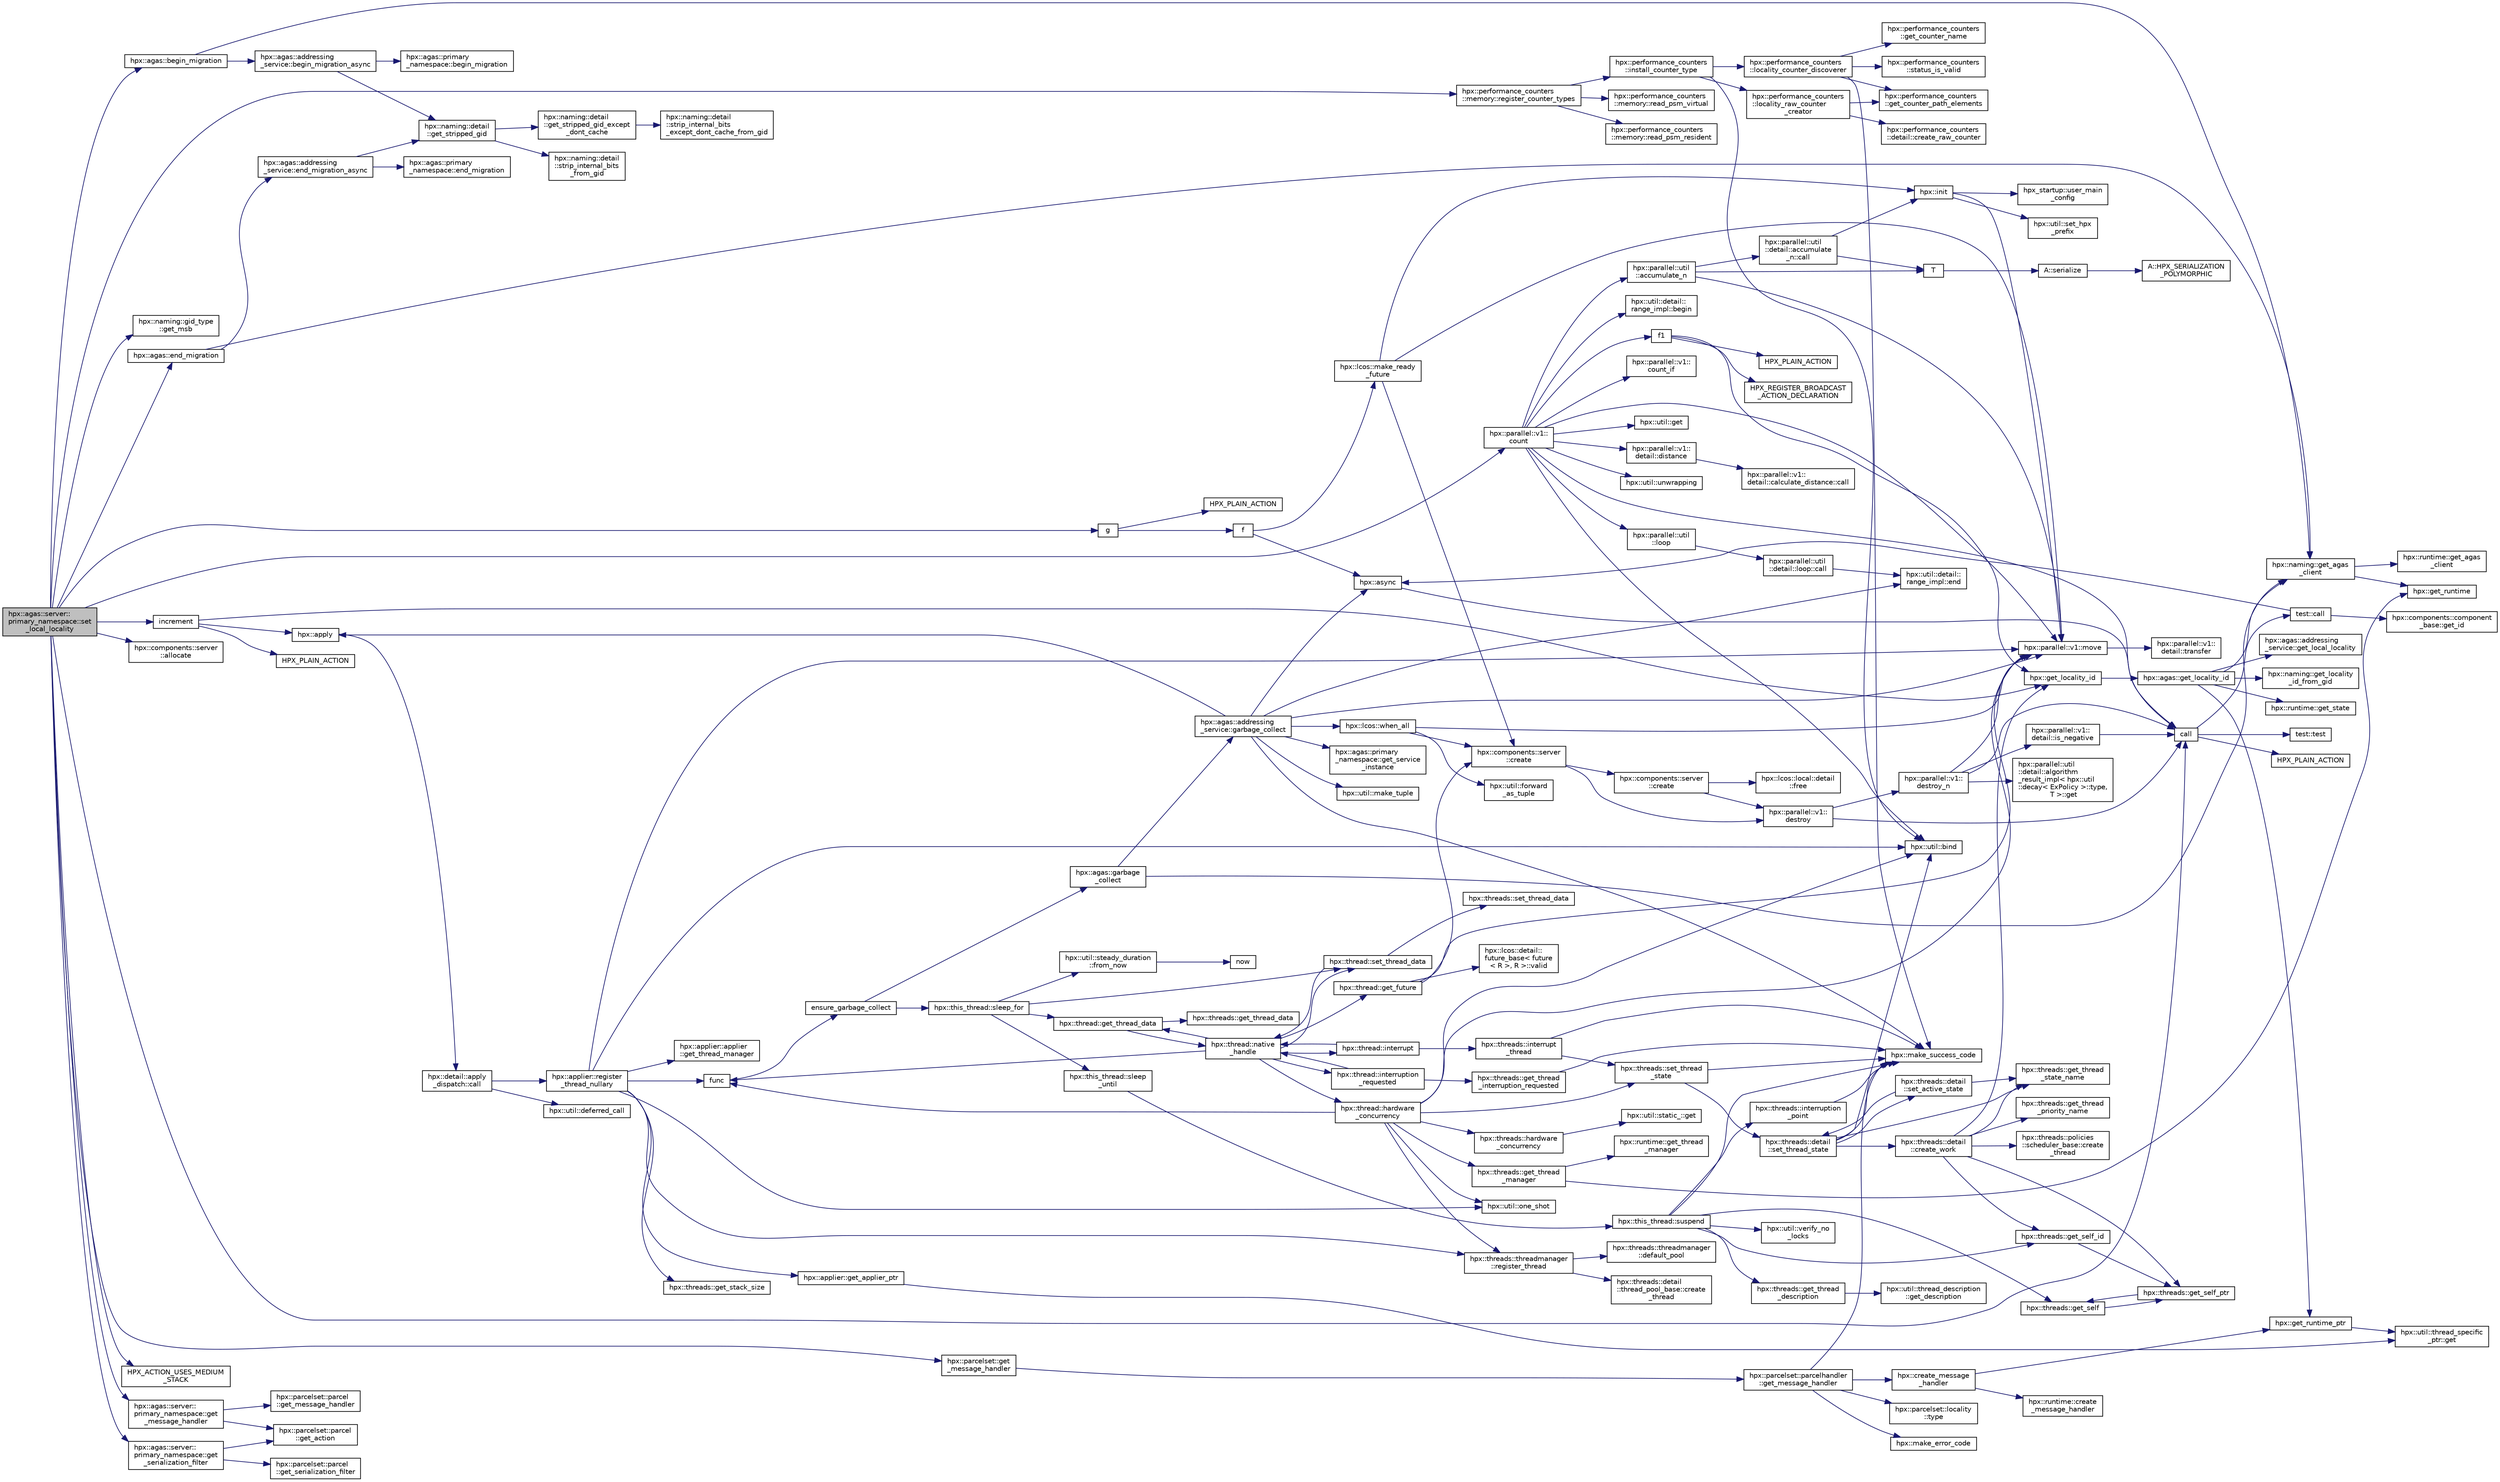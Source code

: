 digraph "hpx::agas::server::primary_namespace::set_local_locality"
{
  edge [fontname="Helvetica",fontsize="10",labelfontname="Helvetica",labelfontsize="10"];
  node [fontname="Helvetica",fontsize="10",shape=record];
  rankdir="LR";
  Node1741 [label="hpx::agas::server::\lprimary_namespace::set\l_local_locality",height=0.2,width=0.4,color="black", fillcolor="grey75", style="filled", fontcolor="black"];
  Node1741 -> Node1742 [color="midnightblue",fontsize="10",style="solid",fontname="Helvetica"];
  Node1742 [label="g",height=0.2,width=0.4,color="black", fillcolor="white", style="filled",URL="$da/d17/cxx11__noexcept_8cpp.html#a96f5ebe659f57f5faa7343c54f8ea39a"];
  Node1742 -> Node1743 [color="midnightblue",fontsize="10",style="solid",fontname="Helvetica"];
  Node1743 [label="f",height=0.2,width=0.4,color="black", fillcolor="white", style="filled",URL="$d4/d13/async__unwrap__1037_8cpp.html#a02a6b0b4f77af9f69a841dc8262b0cd0"];
  Node1743 -> Node1744 [color="midnightblue",fontsize="10",style="solid",fontname="Helvetica"];
  Node1744 [label="hpx::async",height=0.2,width=0.4,color="black", fillcolor="white", style="filled",URL="$d8/d83/namespacehpx.html#acb7d8e37b73b823956ce144f9a57eaa4"];
  Node1744 -> Node1745 [color="midnightblue",fontsize="10",style="solid",fontname="Helvetica"];
  Node1745 [label="call",height=0.2,width=0.4,color="black", fillcolor="white", style="filled",URL="$d2/d67/promise__1620_8cpp.html#a58357f0b82bc761e1d0b9091ed563a70"];
  Node1745 -> Node1746 [color="midnightblue",fontsize="10",style="solid",fontname="Helvetica"];
  Node1746 [label="test::test",height=0.2,width=0.4,color="black", fillcolor="white", style="filled",URL="$d8/d89/structtest.html#ab42d5ece712d716b04cb3f686f297a26"];
  Node1745 -> Node1747 [color="midnightblue",fontsize="10",style="solid",fontname="Helvetica"];
  Node1747 [label="HPX_PLAIN_ACTION",height=0.2,width=0.4,color="black", fillcolor="white", style="filled",URL="$d2/d67/promise__1620_8cpp.html#ab96aab827a4b1fcaf66cfe0ba83fef23"];
  Node1745 -> Node1748 [color="midnightblue",fontsize="10",style="solid",fontname="Helvetica"];
  Node1748 [label="test::call",height=0.2,width=0.4,color="black", fillcolor="white", style="filled",URL="$d8/d89/structtest.html#aeb29e7ed6518b9426ccf1344c52620ae"];
  Node1748 -> Node1744 [color="midnightblue",fontsize="10",style="solid",fontname="Helvetica"];
  Node1748 -> Node1749 [color="midnightblue",fontsize="10",style="solid",fontname="Helvetica"];
  Node1749 [label="hpx::components::component\l_base::get_id",height=0.2,width=0.4,color="black", fillcolor="white", style="filled",URL="$d2/de6/classhpx_1_1components_1_1component__base.html#a4c8fd93514039bdf01c48d66d82b19cd"];
  Node1743 -> Node1750 [color="midnightblue",fontsize="10",style="solid",fontname="Helvetica"];
  Node1750 [label="hpx::lcos::make_ready\l_future",height=0.2,width=0.4,color="black", fillcolor="white", style="filled",URL="$d2/dc9/namespacehpx_1_1lcos.html#a42997564ddfde91d475b8a2cea8f53e4"];
  Node1750 -> Node1751 [color="midnightblue",fontsize="10",style="solid",fontname="Helvetica"];
  Node1751 [label="hpx::init",height=0.2,width=0.4,color="black", fillcolor="white", style="filled",URL="$d8/d83/namespacehpx.html#a3c694ea960b47c56b33351ba16e3d76b",tooltip="Main entry point for launching the HPX runtime system. "];
  Node1751 -> Node1752 [color="midnightblue",fontsize="10",style="solid",fontname="Helvetica"];
  Node1752 [label="hpx::util::set_hpx\l_prefix",height=0.2,width=0.4,color="black", fillcolor="white", style="filled",URL="$df/dad/namespacehpx_1_1util.html#ae40a23c1ba0a48d9304dcf717a95793e"];
  Node1751 -> Node1753 [color="midnightblue",fontsize="10",style="solid",fontname="Helvetica"];
  Node1753 [label="hpx_startup::user_main\l_config",height=0.2,width=0.4,color="black", fillcolor="white", style="filled",URL="$d3/dd2/namespacehpx__startup.html#aaac571d88bd3912a4225a23eb3261637"];
  Node1751 -> Node1754 [color="midnightblue",fontsize="10",style="solid",fontname="Helvetica"];
  Node1754 [label="hpx::parallel::v1::move",height=0.2,width=0.4,color="black", fillcolor="white", style="filled",URL="$db/db9/namespacehpx_1_1parallel_1_1v1.html#aa7c4ede081ce786c9d1eb1adff495cfc"];
  Node1754 -> Node1755 [color="midnightblue",fontsize="10",style="solid",fontname="Helvetica"];
  Node1755 [label="hpx::parallel::v1::\ldetail::transfer",height=0.2,width=0.4,color="black", fillcolor="white", style="filled",URL="$d2/ddd/namespacehpx_1_1parallel_1_1v1_1_1detail.html#ab1b56a05e1885ca7cc7ffa1804dd2f3c"];
  Node1750 -> Node1756 [color="midnightblue",fontsize="10",style="solid",fontname="Helvetica"];
  Node1756 [label="hpx::components::server\l::create",height=0.2,width=0.4,color="black", fillcolor="white", style="filled",URL="$d2/da2/namespacehpx_1_1components_1_1server.html#ac776c89f3d68ceb910e8cee9fa937ab4",tooltip="Create arrays of components using their default constructor. "];
  Node1756 -> Node1757 [color="midnightblue",fontsize="10",style="solid",fontname="Helvetica"];
  Node1757 [label="hpx::components::server\l::create",height=0.2,width=0.4,color="black", fillcolor="white", style="filled",URL="$d2/da2/namespacehpx_1_1components_1_1server.html#a77d26de181c97b444565e230577981bd"];
  Node1757 -> Node1758 [color="midnightblue",fontsize="10",style="solid",fontname="Helvetica"];
  Node1758 [label="hpx::lcos::local::detail\l::free",height=0.2,width=0.4,color="black", fillcolor="white", style="filled",URL="$d4/dcb/namespacehpx_1_1lcos_1_1local_1_1detail.html#a55a940f019734e9bb045dc123cd80e48"];
  Node1757 -> Node1759 [color="midnightblue",fontsize="10",style="solid",fontname="Helvetica"];
  Node1759 [label="hpx::parallel::v1::\ldestroy",height=0.2,width=0.4,color="black", fillcolor="white", style="filled",URL="$db/db9/namespacehpx_1_1parallel_1_1v1.html#acf303558375048e8a7cc9a2c2e09477f"];
  Node1759 -> Node1745 [color="midnightblue",fontsize="10",style="solid",fontname="Helvetica"];
  Node1759 -> Node1760 [color="midnightblue",fontsize="10",style="solid",fontname="Helvetica"];
  Node1760 [label="hpx::parallel::v1::\ldestroy_n",height=0.2,width=0.4,color="black", fillcolor="white", style="filled",URL="$db/db9/namespacehpx_1_1parallel_1_1v1.html#a71d0691132a300690163f5636bcd5bd3"];
  Node1760 -> Node1761 [color="midnightblue",fontsize="10",style="solid",fontname="Helvetica"];
  Node1761 [label="hpx::parallel::v1::\ldetail::is_negative",height=0.2,width=0.4,color="black", fillcolor="white", style="filled",URL="$d2/ddd/namespacehpx_1_1parallel_1_1v1_1_1detail.html#adf2e40fc4b20ad0fd442ee3118a4d527"];
  Node1761 -> Node1745 [color="midnightblue",fontsize="10",style="solid",fontname="Helvetica"];
  Node1760 -> Node1762 [color="midnightblue",fontsize="10",style="solid",fontname="Helvetica"];
  Node1762 [label="hpx::parallel::util\l::detail::algorithm\l_result_impl\< hpx::util\l::decay\< ExPolicy \>::type,\l T \>::get",height=0.2,width=0.4,color="black", fillcolor="white", style="filled",URL="$d2/d42/structhpx_1_1parallel_1_1util_1_1detail_1_1algorithm__result__impl.html#ab5b051e8ec74eff5e0e62fd63f5d377e"];
  Node1760 -> Node1754 [color="midnightblue",fontsize="10",style="solid",fontname="Helvetica"];
  Node1760 -> Node1745 [color="midnightblue",fontsize="10",style="solid",fontname="Helvetica"];
  Node1756 -> Node1759 [color="midnightblue",fontsize="10",style="solid",fontname="Helvetica"];
  Node1750 -> Node1754 [color="midnightblue",fontsize="10",style="solid",fontname="Helvetica"];
  Node1742 -> Node1763 [color="midnightblue",fontsize="10",style="solid",fontname="Helvetica"];
  Node1763 [label="HPX_PLAIN_ACTION",height=0.2,width=0.4,color="black", fillcolor="white", style="filled",URL="$d4/d13/async__unwrap__1037_8cpp.html#ab5991a65409f0229f564e4935bd7b979"];
  Node1741 -> Node1764 [color="midnightblue",fontsize="10",style="solid",fontname="Helvetica"];
  Node1764 [label="hpx::naming::gid_type\l::get_msb",height=0.2,width=0.4,color="black", fillcolor="white", style="filled",URL="$d3/d67/structhpx_1_1naming_1_1gid__type.html#a31d0fb49a563fb184fecaabdced4dcd9"];
  Node1741 -> Node1765 [color="midnightblue",fontsize="10",style="solid",fontname="Helvetica"];
  Node1765 [label="hpx::performance_counters\l::memory::register_counter_types",height=0.2,width=0.4,color="black", fillcolor="white", style="filled",URL="$de/de0/namespacehpx_1_1performance__counters_1_1memory.html#a2ee7df46c637ba3a9aafe7bf3540b839"];
  Node1765 -> Node1766 [color="midnightblue",fontsize="10",style="solid",fontname="Helvetica"];
  Node1766 [label="hpx::performance_counters\l::install_counter_type",height=0.2,width=0.4,color="black", fillcolor="white", style="filled",URL="$d0/d36/namespacehpx_1_1performance__counters.html#a4145b8ec6c6b285ea708fd1ac981431f",tooltip="Install a new generic performance counter type in a way, which will uninstall it automatically during..."];
  Node1766 -> Node1767 [color="midnightblue",fontsize="10",style="solid",fontname="Helvetica"];
  Node1767 [label="hpx::util::bind",height=0.2,width=0.4,color="black", fillcolor="white", style="filled",URL="$df/dad/namespacehpx_1_1util.html#ad844caedf82a0173d6909d910c3e48c6"];
  Node1766 -> Node1768 [color="midnightblue",fontsize="10",style="solid",fontname="Helvetica"];
  Node1768 [label="hpx::performance_counters\l::locality_raw_counter\l_creator",height=0.2,width=0.4,color="black", fillcolor="white", style="filled",URL="$d0/d36/namespacehpx_1_1performance__counters.html#ae4c341430bcefef5080eb7b92b489700"];
  Node1768 -> Node1769 [color="midnightblue",fontsize="10",style="solid",fontname="Helvetica"];
  Node1769 [label="hpx::performance_counters\l::get_counter_path_elements",height=0.2,width=0.4,color="black", fillcolor="white", style="filled",URL="$d0/d36/namespacehpx_1_1performance__counters.html#a20efd215ad44c2a1d6bf36731b07094c",tooltip="Fill the given counter_path_elements instance from the given full name of a counter. "];
  Node1768 -> Node1770 [color="midnightblue",fontsize="10",style="solid",fontname="Helvetica"];
  Node1770 [label="hpx::performance_counters\l::detail::create_raw_counter",height=0.2,width=0.4,color="black", fillcolor="white", style="filled",URL="$d0/df8/namespacehpx_1_1performance__counters_1_1detail.html#a5e451affac03963e4ae0cb8eddb34fbd"];
  Node1766 -> Node1771 [color="midnightblue",fontsize="10",style="solid",fontname="Helvetica"];
  Node1771 [label="hpx::performance_counters\l::locality_counter_discoverer",height=0.2,width=0.4,color="black", fillcolor="white", style="filled",URL="$d0/d36/namespacehpx_1_1performance__counters.html#a1dde75a358cb6a734c22cd84eb1401ba"];
  Node1771 -> Node1769 [color="midnightblue",fontsize="10",style="solid",fontname="Helvetica"];
  Node1771 -> Node1772 [color="midnightblue",fontsize="10",style="solid",fontname="Helvetica"];
  Node1772 [label="hpx::performance_counters\l::status_is_valid",height=0.2,width=0.4,color="black", fillcolor="white", style="filled",URL="$d0/d36/namespacehpx_1_1performance__counters.html#a02f879175b5bb99013a8c79f66e57213"];
  Node1771 -> Node1773 [color="midnightblue",fontsize="10",style="solid",fontname="Helvetica"];
  Node1773 [label="hpx::performance_counters\l::get_counter_name",height=0.2,width=0.4,color="black", fillcolor="white", style="filled",URL="$d0/d36/namespacehpx_1_1performance__counters.html#af277aab5e2e75f4d32dedcb1f4cdf21d",tooltip="Create a full name of a counter from the contents of the given counter_path_elements instance..."];
  Node1771 -> Node1774 [color="midnightblue",fontsize="10",style="solid",fontname="Helvetica"];
  Node1774 [label="hpx::make_success_code",height=0.2,width=0.4,color="black", fillcolor="white", style="filled",URL="$d8/d83/namespacehpx.html#a0e8512a8f49e2a6c8185061181419d8f",tooltip="Returns error_code(hpx::success, \"success\", mode). "];
  Node1765 -> Node1775 [color="midnightblue",fontsize="10",style="solid",fontname="Helvetica"];
  Node1775 [label="hpx::performance_counters\l::memory::read_psm_virtual",height=0.2,width=0.4,color="black", fillcolor="white", style="filled",URL="$de/de0/namespacehpx_1_1performance__counters_1_1memory.html#a4bd683e071e752cbc3dd0037e31d8a90"];
  Node1765 -> Node1776 [color="midnightblue",fontsize="10",style="solid",fontname="Helvetica"];
  Node1776 [label="hpx::performance_counters\l::memory::read_psm_resident",height=0.2,width=0.4,color="black", fillcolor="white", style="filled",URL="$de/de0/namespacehpx_1_1performance__counters_1_1memory.html#ab9e9b4909e64898c4492aedde1a5aeb7"];
  Node1741 -> Node1777 [color="midnightblue",fontsize="10",style="solid",fontname="Helvetica"];
  Node1777 [label="hpx::agas::begin_migration",height=0.2,width=0.4,color="black", fillcolor="white", style="filled",URL="$dc/d54/namespacehpx_1_1agas.html#af0e78927700b8906d8fd51a7efc426e4"];
  Node1777 -> Node1778 [color="midnightblue",fontsize="10",style="solid",fontname="Helvetica"];
  Node1778 [label="hpx::naming::get_agas\l_client",height=0.2,width=0.4,color="black", fillcolor="white", style="filled",URL="$d4/dc9/namespacehpx_1_1naming.html#a0408fffd5d34b620712a801b0ae3b032"];
  Node1778 -> Node1779 [color="midnightblue",fontsize="10",style="solid",fontname="Helvetica"];
  Node1779 [label="hpx::get_runtime",height=0.2,width=0.4,color="black", fillcolor="white", style="filled",URL="$d8/d83/namespacehpx.html#aef902cc6c7dd3b9fbadf34d1e850a070"];
  Node1778 -> Node1780 [color="midnightblue",fontsize="10",style="solid",fontname="Helvetica"];
  Node1780 [label="hpx::runtime::get_agas\l_client",height=0.2,width=0.4,color="black", fillcolor="white", style="filled",URL="$d0/d7b/classhpx_1_1runtime.html#aeb5dddd30d6b9861669af8ad44d1a96a"];
  Node1777 -> Node1781 [color="midnightblue",fontsize="10",style="solid",fontname="Helvetica"];
  Node1781 [label="hpx::agas::addressing\l_service::begin_migration_async",height=0.2,width=0.4,color="black", fillcolor="white", style="filled",URL="$db/d58/structhpx_1_1agas_1_1addressing__service.html#aa886d8a2cec16ba48cf61f6ea1f5cacd"];
  Node1781 -> Node1782 [color="midnightblue",fontsize="10",style="solid",fontname="Helvetica"];
  Node1782 [label="hpx::naming::detail\l::get_stripped_gid",height=0.2,width=0.4,color="black", fillcolor="white", style="filled",URL="$d5/d18/namespacehpx_1_1naming_1_1detail.html#ad3a849cb7ebd5dccf9aefadccc21dd89"];
  Node1782 -> Node1783 [color="midnightblue",fontsize="10",style="solid",fontname="Helvetica"];
  Node1783 [label="hpx::naming::detail\l::strip_internal_bits\l_from_gid",height=0.2,width=0.4,color="black", fillcolor="white", style="filled",URL="$d5/d18/namespacehpx_1_1naming_1_1detail.html#a95cca4d4bc82a9da3e804b225b03dfaf"];
  Node1782 -> Node1784 [color="midnightblue",fontsize="10",style="solid",fontname="Helvetica"];
  Node1784 [label="hpx::naming::detail\l::get_stripped_gid_except\l_dont_cache",height=0.2,width=0.4,color="black", fillcolor="white", style="filled",URL="$d5/d18/namespacehpx_1_1naming_1_1detail.html#a1ab848588112d0f7fac377a15692c9cc"];
  Node1784 -> Node1785 [color="midnightblue",fontsize="10",style="solid",fontname="Helvetica"];
  Node1785 [label="hpx::naming::detail\l::strip_internal_bits\l_except_dont_cache_from_gid",height=0.2,width=0.4,color="black", fillcolor="white", style="filled",URL="$d5/d18/namespacehpx_1_1naming_1_1detail.html#aabeb51a92376c6bfb9cf31bf9ff0c4cc"];
  Node1781 -> Node1786 [color="midnightblue",fontsize="10",style="solid",fontname="Helvetica"];
  Node1786 [label="hpx::agas::primary\l_namespace::begin_migration",height=0.2,width=0.4,color="black", fillcolor="white", style="filled",URL="$d1/d43/structhpx_1_1agas_1_1primary__namespace.html#af31b3790320a52cadfd0554d17dd9805"];
  Node1741 -> Node1787 [color="midnightblue",fontsize="10",style="solid",fontname="Helvetica"];
  Node1787 [label="hpx::agas::end_migration",height=0.2,width=0.4,color="black", fillcolor="white", style="filled",URL="$dc/d54/namespacehpx_1_1agas.html#a4be165f170754eccc78da06c5e048ace"];
  Node1787 -> Node1778 [color="midnightblue",fontsize="10",style="solid",fontname="Helvetica"];
  Node1787 -> Node1788 [color="midnightblue",fontsize="10",style="solid",fontname="Helvetica"];
  Node1788 [label="hpx::agas::addressing\l_service::end_migration_async",height=0.2,width=0.4,color="black", fillcolor="white", style="filled",URL="$db/d58/structhpx_1_1agas_1_1addressing__service.html#a0a1cf4ede52bbdd93126332d0fb09901"];
  Node1788 -> Node1782 [color="midnightblue",fontsize="10",style="solid",fontname="Helvetica"];
  Node1788 -> Node1789 [color="midnightblue",fontsize="10",style="solid",fontname="Helvetica"];
  Node1789 [label="hpx::agas::primary\l_namespace::end_migration",height=0.2,width=0.4,color="black", fillcolor="white", style="filled",URL="$d1/d43/structhpx_1_1agas_1_1primary__namespace.html#a0e1015f980129de92413b470db446f9b"];
  Node1741 -> Node1790 [color="midnightblue",fontsize="10",style="solid",fontname="Helvetica"];
  Node1790 [label="hpx::parallel::v1::\lcount",height=0.2,width=0.4,color="black", fillcolor="white", style="filled",URL="$db/db9/namespacehpx_1_1parallel_1_1v1.html#a19d058114a2bd44801aab4176b188e23"];
  Node1790 -> Node1791 [color="midnightblue",fontsize="10",style="solid",fontname="Helvetica"];
  Node1791 [label="hpx::parallel::v1::\lcount_if",height=0.2,width=0.4,color="black", fillcolor="white", style="filled",URL="$db/db9/namespacehpx_1_1parallel_1_1v1.html#ad836ff017ec208c2d6388a9b47b05ce0"];
  Node1790 -> Node1792 [color="midnightblue",fontsize="10",style="solid",fontname="Helvetica"];
  Node1792 [label="f1",height=0.2,width=0.4,color="black", fillcolor="white", style="filled",URL="$d8/d8b/broadcast_8cpp.html#a1751fbd41f2529b84514a9dbd767959a"];
  Node1792 -> Node1793 [color="midnightblue",fontsize="10",style="solid",fontname="Helvetica"];
  Node1793 [label="hpx::get_locality_id",height=0.2,width=0.4,color="black", fillcolor="white", style="filled",URL="$d8/d83/namespacehpx.html#a158d7c54a657bb364c1704033010697b",tooltip="Return the number of the locality this function is being called from. "];
  Node1793 -> Node1794 [color="midnightblue",fontsize="10",style="solid",fontname="Helvetica"];
  Node1794 [label="hpx::agas::get_locality_id",height=0.2,width=0.4,color="black", fillcolor="white", style="filled",URL="$dc/d54/namespacehpx_1_1agas.html#a491cc2ddecdf0f1a9129900caa6a4d3e"];
  Node1794 -> Node1795 [color="midnightblue",fontsize="10",style="solid",fontname="Helvetica"];
  Node1795 [label="hpx::get_runtime_ptr",height=0.2,width=0.4,color="black", fillcolor="white", style="filled",URL="$d8/d83/namespacehpx.html#af29daf2bb3e01b4d6495a1742b6cce64"];
  Node1795 -> Node1796 [color="midnightblue",fontsize="10",style="solid",fontname="Helvetica"];
  Node1796 [label="hpx::util::thread_specific\l_ptr::get",height=0.2,width=0.4,color="black", fillcolor="white", style="filled",URL="$d4/d4c/structhpx_1_1util_1_1thread__specific__ptr.html#a3b27d8520710478aa41d1f74206bdba9"];
  Node1794 -> Node1797 [color="midnightblue",fontsize="10",style="solid",fontname="Helvetica"];
  Node1797 [label="hpx::runtime::get_state",height=0.2,width=0.4,color="black", fillcolor="white", style="filled",URL="$d0/d7b/classhpx_1_1runtime.html#ab405f80e060dac95d624520f38b0524c"];
  Node1794 -> Node1778 [color="midnightblue",fontsize="10",style="solid",fontname="Helvetica"];
  Node1794 -> Node1798 [color="midnightblue",fontsize="10",style="solid",fontname="Helvetica"];
  Node1798 [label="hpx::agas::addressing\l_service::get_local_locality",height=0.2,width=0.4,color="black", fillcolor="white", style="filled",URL="$db/d58/structhpx_1_1agas_1_1addressing__service.html#ab52c19a37c2a7a006c6c15f90ad0539c"];
  Node1794 -> Node1799 [color="midnightblue",fontsize="10",style="solid",fontname="Helvetica"];
  Node1799 [label="hpx::naming::get_locality\l_id_from_gid",height=0.2,width=0.4,color="black", fillcolor="white", style="filled",URL="$d4/dc9/namespacehpx_1_1naming.html#a7fd43037784560bd04fda9b49e33529f"];
  Node1792 -> Node1800 [color="midnightblue",fontsize="10",style="solid",fontname="Helvetica"];
  Node1800 [label="HPX_PLAIN_ACTION",height=0.2,width=0.4,color="black", fillcolor="white", style="filled",URL="$d8/d8b/broadcast_8cpp.html#a19685a0394ce6a99351f7a679f6eeefc"];
  Node1792 -> Node1801 [color="midnightblue",fontsize="10",style="solid",fontname="Helvetica"];
  Node1801 [label="HPX_REGISTER_BROADCAST\l_ACTION_DECLARATION",height=0.2,width=0.4,color="black", fillcolor="white", style="filled",URL="$d7/d38/addressing__service_8cpp.html#a573d764d9cb34eec46a4bdffcf07875f"];
  Node1790 -> Node1802 [color="midnightblue",fontsize="10",style="solid",fontname="Helvetica"];
  Node1802 [label="hpx::parallel::util\l::loop",height=0.2,width=0.4,color="black", fillcolor="white", style="filled",URL="$df/dc6/namespacehpx_1_1parallel_1_1util.html#a3f434e00f42929aac85debb8c5782213"];
  Node1802 -> Node1803 [color="midnightblue",fontsize="10",style="solid",fontname="Helvetica"];
  Node1803 [label="hpx::parallel::util\l::detail::loop::call",height=0.2,width=0.4,color="black", fillcolor="white", style="filled",URL="$da/d06/structhpx_1_1parallel_1_1util_1_1detail_1_1loop.html#a5c5e8dbda782f09cdb7bc2509e3bf09e"];
  Node1803 -> Node1804 [color="midnightblue",fontsize="10",style="solid",fontname="Helvetica"];
  Node1804 [label="hpx::util::detail::\lrange_impl::end",height=0.2,width=0.4,color="black", fillcolor="white", style="filled",URL="$d4/d4a/namespacehpx_1_1util_1_1detail_1_1range__impl.html#afb2ea48b0902f52ee4d8b764807b4316"];
  Node1790 -> Node1767 [color="midnightblue",fontsize="10",style="solid",fontname="Helvetica"];
  Node1790 -> Node1754 [color="midnightblue",fontsize="10",style="solid",fontname="Helvetica"];
  Node1790 -> Node1805 [color="midnightblue",fontsize="10",style="solid",fontname="Helvetica"];
  Node1805 [label="hpx::util::get",height=0.2,width=0.4,color="black", fillcolor="white", style="filled",URL="$df/dad/namespacehpx_1_1util.html#a5cbd3c41f03f4d4acaedaa4777e3cc02"];
  Node1790 -> Node1745 [color="midnightblue",fontsize="10",style="solid",fontname="Helvetica"];
  Node1790 -> Node1806 [color="midnightblue",fontsize="10",style="solid",fontname="Helvetica"];
  Node1806 [label="hpx::parallel::v1::\ldetail::distance",height=0.2,width=0.4,color="black", fillcolor="white", style="filled",URL="$d2/ddd/namespacehpx_1_1parallel_1_1v1_1_1detail.html#a6bea3c6a5f470cad11f27ee6bab4a33f"];
  Node1806 -> Node1807 [color="midnightblue",fontsize="10",style="solid",fontname="Helvetica"];
  Node1807 [label="hpx::parallel::v1::\ldetail::calculate_distance::call",height=0.2,width=0.4,color="black", fillcolor="white", style="filled",URL="$db/dfa/structhpx_1_1parallel_1_1v1_1_1detail_1_1calculate__distance.html#a950a6627830a7d019ac0e734b0a447bf"];
  Node1790 -> Node1808 [color="midnightblue",fontsize="10",style="solid",fontname="Helvetica"];
  Node1808 [label="hpx::util::unwrapping",height=0.2,width=0.4,color="black", fillcolor="white", style="filled",URL="$df/dad/namespacehpx_1_1util.html#a7529d9ac687684c33403cdd1f9cef8e4"];
  Node1790 -> Node1809 [color="midnightblue",fontsize="10",style="solid",fontname="Helvetica"];
  Node1809 [label="hpx::parallel::util\l::accumulate_n",height=0.2,width=0.4,color="black", fillcolor="white", style="filled",URL="$df/dc6/namespacehpx_1_1parallel_1_1util.html#af19f9a2722f97c2247ea5d0dbb5e2d25"];
  Node1809 -> Node1810 [color="midnightblue",fontsize="10",style="solid",fontname="Helvetica"];
  Node1810 [label="hpx::parallel::util\l::detail::accumulate\l_n::call",height=0.2,width=0.4,color="black", fillcolor="white", style="filled",URL="$d8/d3b/structhpx_1_1parallel_1_1util_1_1detail_1_1accumulate__n.html#a765aceb8ab313fc92f7c4aaf70ccca8f"];
  Node1810 -> Node1751 [color="midnightblue",fontsize="10",style="solid",fontname="Helvetica"];
  Node1810 -> Node1811 [color="midnightblue",fontsize="10",style="solid",fontname="Helvetica"];
  Node1811 [label="T",height=0.2,width=0.4,color="black", fillcolor="white", style="filled",URL="$db/d33/polymorphic__semiintrusive__template_8cpp.html#ad187658f9cb91c1312b39ae7e896f1ea"];
  Node1811 -> Node1812 [color="midnightblue",fontsize="10",style="solid",fontname="Helvetica"];
  Node1812 [label="A::serialize",height=0.2,width=0.4,color="black", fillcolor="white", style="filled",URL="$d7/da0/struct_a.html#a5f5c287cf471e274ed9dda0da1592212"];
  Node1812 -> Node1813 [color="midnightblue",fontsize="10",style="solid",fontname="Helvetica"];
  Node1813 [label="A::HPX_SERIALIZATION\l_POLYMORPHIC",height=0.2,width=0.4,color="black", fillcolor="white", style="filled",URL="$d7/da0/struct_a.html#ada978cc156cebbafddb1f3aa4c01918c"];
  Node1809 -> Node1754 [color="midnightblue",fontsize="10",style="solid",fontname="Helvetica"];
  Node1809 -> Node1811 [color="midnightblue",fontsize="10",style="solid",fontname="Helvetica"];
  Node1790 -> Node1814 [color="midnightblue",fontsize="10",style="solid",fontname="Helvetica"];
  Node1814 [label="hpx::util::detail::\lrange_impl::begin",height=0.2,width=0.4,color="black", fillcolor="white", style="filled",URL="$d4/d4a/namespacehpx_1_1util_1_1detail_1_1range__impl.html#a31e165df2b865cdd961f35ce938db41a"];
  Node1741 -> Node1815 [color="midnightblue",fontsize="10",style="solid",fontname="Helvetica"];
  Node1815 [label="hpx::components::server\l::allocate",height=0.2,width=0.4,color="black", fillcolor="white", style="filled",URL="$d2/da2/namespacehpx_1_1components_1_1server.html#a72550563111557cf47157de9d4bb3084"];
  Node1741 -> Node1816 [color="midnightblue",fontsize="10",style="solid",fontname="Helvetica"];
  Node1816 [label="increment",height=0.2,width=0.4,color="black", fillcolor="white", style="filled",URL="$d5/dd3/apply__colocated_8cpp.html#a0587c889321a8e9c6f8b53102c281391"];
  Node1816 -> Node1793 [color="midnightblue",fontsize="10",style="solid",fontname="Helvetica"];
  Node1816 -> Node1817 [color="midnightblue",fontsize="10",style="solid",fontname="Helvetica"];
  Node1817 [label="hpx::apply",height=0.2,width=0.4,color="black", fillcolor="white", style="filled",URL="$d8/d83/namespacehpx.html#aa87762f0db0731d385f3fdfdb25d59fc"];
  Node1817 -> Node1818 [color="midnightblue",fontsize="10",style="solid",fontname="Helvetica"];
  Node1818 [label="hpx::detail::apply\l_dispatch::call",height=0.2,width=0.4,color="black", fillcolor="white", style="filled",URL="$db/de8/structhpx_1_1detail_1_1apply__dispatch.html#a0755fab16d281e74bcff0f8045be9459"];
  Node1818 -> Node1819 [color="midnightblue",fontsize="10",style="solid",fontname="Helvetica"];
  Node1819 [label="hpx::applier::register\l_thread_nullary",height=0.2,width=0.4,color="black", fillcolor="white", style="filled",URL="$d8/dcb/namespacehpx_1_1applier.html#a401cd1145927e58d74d1eb52aaccd936"];
  Node1819 -> Node1820 [color="midnightblue",fontsize="10",style="solid",fontname="Helvetica"];
  Node1820 [label="hpx::applier::get_applier_ptr",height=0.2,width=0.4,color="black", fillcolor="white", style="filled",URL="$d8/dcb/namespacehpx_1_1applier.html#a617483cf2b77ad3a0aa428ade7b35299"];
  Node1820 -> Node1796 [color="midnightblue",fontsize="10",style="solid",fontname="Helvetica"];
  Node1819 -> Node1821 [color="midnightblue",fontsize="10",style="solid",fontname="Helvetica"];
  Node1821 [label="func",height=0.2,width=0.4,color="black", fillcolor="white", style="filled",URL="$d8/dfd/id__type__ref__counting__1032_8cpp.html#ab811b86ea5107ffb3351fcaa29d2c652"];
  Node1821 -> Node1822 [color="midnightblue",fontsize="10",style="solid",fontname="Helvetica"];
  Node1822 [label="ensure_garbage_collect",height=0.2,width=0.4,color="black", fillcolor="white", style="filled",URL="$d8/dfd/id__type__ref__counting__1032_8cpp.html#a5264b94bf7c262ac0e521fb290d476d5"];
  Node1822 -> Node1823 [color="midnightblue",fontsize="10",style="solid",fontname="Helvetica"];
  Node1823 [label="hpx::this_thread::sleep_for",height=0.2,width=0.4,color="black", fillcolor="white", style="filled",URL="$d9/d52/namespacehpx_1_1this__thread.html#afc042a5a5fa52eef2d1d177a343435cf"];
  Node1823 -> Node1824 [color="midnightblue",fontsize="10",style="solid",fontname="Helvetica"];
  Node1824 [label="hpx::this_thread::sleep\l_until",height=0.2,width=0.4,color="black", fillcolor="white", style="filled",URL="$d9/d52/namespacehpx_1_1this__thread.html#ae12a853980115b23ff0ab8ca06622658"];
  Node1824 -> Node1825 [color="midnightblue",fontsize="10",style="solid",fontname="Helvetica"];
  Node1825 [label="hpx::this_thread::suspend",height=0.2,width=0.4,color="black", fillcolor="white", style="filled",URL="$d9/d52/namespacehpx_1_1this__thread.html#aca220026fb3014c0881d129fe31c0073"];
  Node1825 -> Node1826 [color="midnightblue",fontsize="10",style="solid",fontname="Helvetica"];
  Node1826 [label="hpx::threads::get_self",height=0.2,width=0.4,color="black", fillcolor="white", style="filled",URL="$d7/d28/namespacehpx_1_1threads.html#a07daf4d6d29233f20d66d41ab7b5b8e8"];
  Node1826 -> Node1827 [color="midnightblue",fontsize="10",style="solid",fontname="Helvetica"];
  Node1827 [label="hpx::threads::get_self_ptr",height=0.2,width=0.4,color="black", fillcolor="white", style="filled",URL="$d7/d28/namespacehpx_1_1threads.html#a22877ae347ad884cde3a51397dad6c53"];
  Node1827 -> Node1826 [color="midnightblue",fontsize="10",style="solid",fontname="Helvetica"];
  Node1825 -> Node1828 [color="midnightblue",fontsize="10",style="solid",fontname="Helvetica"];
  Node1828 [label="hpx::threads::get_self_id",height=0.2,width=0.4,color="black", fillcolor="white", style="filled",URL="$d7/d28/namespacehpx_1_1threads.html#afafe0f900b9fac3d4ed3c747625c1cfe"];
  Node1828 -> Node1827 [color="midnightblue",fontsize="10",style="solid",fontname="Helvetica"];
  Node1825 -> Node1829 [color="midnightblue",fontsize="10",style="solid",fontname="Helvetica"];
  Node1829 [label="hpx::threads::interruption\l_point",height=0.2,width=0.4,color="black", fillcolor="white", style="filled",URL="$d7/d28/namespacehpx_1_1threads.html#ada6ec56a12b050707311d8c628089059"];
  Node1829 -> Node1774 [color="midnightblue",fontsize="10",style="solid",fontname="Helvetica"];
  Node1825 -> Node1830 [color="midnightblue",fontsize="10",style="solid",fontname="Helvetica"];
  Node1830 [label="hpx::util::verify_no\l_locks",height=0.2,width=0.4,color="black", fillcolor="white", style="filled",URL="$df/dad/namespacehpx_1_1util.html#ae0e1837ee6f09b79b26c2e788d2e9fc9"];
  Node1825 -> Node1831 [color="midnightblue",fontsize="10",style="solid",fontname="Helvetica"];
  Node1831 [label="hpx::threads::get_thread\l_description",height=0.2,width=0.4,color="black", fillcolor="white", style="filled",URL="$d7/d28/namespacehpx_1_1threads.html#a42fc18a7a680f4e8bc633a4b4c956701"];
  Node1831 -> Node1832 [color="midnightblue",fontsize="10",style="solid",fontname="Helvetica"];
  Node1832 [label="hpx::util::thread_description\l::get_description",height=0.2,width=0.4,color="black", fillcolor="white", style="filled",URL="$df/d9e/structhpx_1_1util_1_1thread__description.html#a8c834e14eca6eb228188022577f9f952"];
  Node1825 -> Node1774 [color="midnightblue",fontsize="10",style="solid",fontname="Helvetica"];
  Node1823 -> Node1833 [color="midnightblue",fontsize="10",style="solid",fontname="Helvetica"];
  Node1833 [label="hpx::util::steady_duration\l::from_now",height=0.2,width=0.4,color="black", fillcolor="white", style="filled",URL="$d9/d4f/classhpx_1_1util_1_1steady__duration.html#a0132206d767cd0f7395507b40111a153"];
  Node1833 -> Node1834 [color="midnightblue",fontsize="10",style="solid",fontname="Helvetica"];
  Node1834 [label="now",height=0.2,width=0.4,color="black", fillcolor="white", style="filled",URL="$de/db3/1d__stencil__1__omp_8cpp.html#a89e9667753dccfac455bd37a7a3a7b16"];
  Node1823 -> Node1835 [color="midnightblue",fontsize="10",style="solid",fontname="Helvetica"];
  Node1835 [label="hpx::thread::get_thread_data",height=0.2,width=0.4,color="black", fillcolor="white", style="filled",URL="$de/d9b/classhpx_1_1thread.html#a4535ef82cec3b953d2c941d20e3e3904"];
  Node1835 -> Node1836 [color="midnightblue",fontsize="10",style="solid",fontname="Helvetica"];
  Node1836 [label="hpx::threads::get_thread_data",height=0.2,width=0.4,color="black", fillcolor="white", style="filled",URL="$d7/d28/namespacehpx_1_1threads.html#a8737931ff6303807225f735b2b384ae4"];
  Node1835 -> Node1837 [color="midnightblue",fontsize="10",style="solid",fontname="Helvetica"];
  Node1837 [label="hpx::thread::native\l_handle",height=0.2,width=0.4,color="black", fillcolor="white", style="filled",URL="$de/d9b/classhpx_1_1thread.html#acf48190d264ab64c1c4ec99d0b421b5a"];
  Node1837 -> Node1838 [color="midnightblue",fontsize="10",style="solid",fontname="Helvetica"];
  Node1838 [label="hpx::thread::hardware\l_concurrency",height=0.2,width=0.4,color="black", fillcolor="white", style="filled",URL="$de/d9b/classhpx_1_1thread.html#a8e4fff210e02485ba493bc3a2a956c03"];
  Node1838 -> Node1839 [color="midnightblue",fontsize="10",style="solid",fontname="Helvetica"];
  Node1839 [label="hpx::threads::hardware\l_concurrency",height=0.2,width=0.4,color="black", fillcolor="white", style="filled",URL="$d7/d28/namespacehpx_1_1threads.html#aa8752a235478d2ad7b5ac467b63ab527"];
  Node1839 -> Node1840 [color="midnightblue",fontsize="10",style="solid",fontname="Helvetica"];
  Node1840 [label="hpx::util::static_::get",height=0.2,width=0.4,color="black", fillcolor="white", style="filled",URL="$d3/dbb/structhpx_1_1util_1_1static__.html#a2967c633948a3bf17a3b5405ef5a8318"];
  Node1838 -> Node1821 [color="midnightblue",fontsize="10",style="solid",fontname="Helvetica"];
  Node1838 -> Node1767 [color="midnightblue",fontsize="10",style="solid",fontname="Helvetica"];
  Node1838 -> Node1841 [color="midnightblue",fontsize="10",style="solid",fontname="Helvetica"];
  Node1841 [label="hpx::util::one_shot",height=0.2,width=0.4,color="black", fillcolor="white", style="filled",URL="$df/dad/namespacehpx_1_1util.html#a273e61be42a72415291e0ec0a4f28c7a"];
  Node1838 -> Node1754 [color="midnightblue",fontsize="10",style="solid",fontname="Helvetica"];
  Node1838 -> Node1842 [color="midnightblue",fontsize="10",style="solid",fontname="Helvetica"];
  Node1842 [label="hpx::threads::get_thread\l_manager",height=0.2,width=0.4,color="black", fillcolor="white", style="filled",URL="$d7/d28/namespacehpx_1_1threads.html#a076973c3a53beadde7d967e22c4f6cce"];
  Node1842 -> Node1779 [color="midnightblue",fontsize="10",style="solid",fontname="Helvetica"];
  Node1842 -> Node1843 [color="midnightblue",fontsize="10",style="solid",fontname="Helvetica"];
  Node1843 [label="hpx::runtime::get_thread\l_manager",height=0.2,width=0.4,color="black", fillcolor="white", style="filled",URL="$d0/d7b/classhpx_1_1runtime.html#a865b12d57fcd44a8d3dda3e35414f563"];
  Node1838 -> Node1844 [color="midnightblue",fontsize="10",style="solid",fontname="Helvetica"];
  Node1844 [label="hpx::threads::threadmanager\l::register_thread",height=0.2,width=0.4,color="black", fillcolor="white", style="filled",URL="$d5/daa/classhpx_1_1threads_1_1threadmanager.html#a7f79c7578e08a60ca45eb276ce8133d8"];
  Node1844 -> Node1845 [color="midnightblue",fontsize="10",style="solid",fontname="Helvetica"];
  Node1845 [label="hpx::threads::threadmanager\l::default_pool",height=0.2,width=0.4,color="black", fillcolor="white", style="filled",URL="$d5/daa/classhpx_1_1threads_1_1threadmanager.html#a851f067d03b5dd1c5e6a9a6a841e05df"];
  Node1844 -> Node1846 [color="midnightblue",fontsize="10",style="solid",fontname="Helvetica"];
  Node1846 [label="hpx::threads::detail\l::thread_pool_base::create\l_thread",height=0.2,width=0.4,color="black", fillcolor="white", style="filled",URL="$de/dae/classhpx_1_1threads_1_1detail_1_1thread__pool__base.html#ad35d3779eef6f4528e62a26d71b34b34"];
  Node1838 -> Node1847 [color="midnightblue",fontsize="10",style="solid",fontname="Helvetica"];
  Node1847 [label="hpx::threads::set_thread\l_state",height=0.2,width=0.4,color="black", fillcolor="white", style="filled",URL="$d7/d28/namespacehpx_1_1threads.html#ac0690ad16ad778bcc79dcd727cc33025",tooltip="Set the thread state of the thread referenced by the thread_id id. "];
  Node1847 -> Node1774 [color="midnightblue",fontsize="10",style="solid",fontname="Helvetica"];
  Node1847 -> Node1848 [color="midnightblue",fontsize="10",style="solid",fontname="Helvetica"];
  Node1848 [label="hpx::threads::detail\l::set_thread_state",height=0.2,width=0.4,color="black", fillcolor="white", style="filled",URL="$d2/dd1/namespacehpx_1_1threads_1_1detail.html#af85ddc854c4a149bf1738eb1b111b9ab"];
  Node1848 -> Node1849 [color="midnightblue",fontsize="10",style="solid",fontname="Helvetica"];
  Node1849 [label="hpx::threads::get_thread\l_state_name",height=0.2,width=0.4,color="black", fillcolor="white", style="filled",URL="$d7/d28/namespacehpx_1_1threads.html#a26f91ea8d2195f165c033241c5cd11db"];
  Node1848 -> Node1774 [color="midnightblue",fontsize="10",style="solid",fontname="Helvetica"];
  Node1848 -> Node1767 [color="midnightblue",fontsize="10",style="solid",fontname="Helvetica"];
  Node1848 -> Node1850 [color="midnightblue",fontsize="10",style="solid",fontname="Helvetica"];
  Node1850 [label="hpx::threads::detail\l::set_active_state",height=0.2,width=0.4,color="black", fillcolor="white", style="filled",URL="$d2/dd1/namespacehpx_1_1threads_1_1detail.html#a45884a5bf04ad66a4f259231a3947e76"];
  Node1850 -> Node1849 [color="midnightblue",fontsize="10",style="solid",fontname="Helvetica"];
  Node1850 -> Node1848 [color="midnightblue",fontsize="10",style="solid",fontname="Helvetica"];
  Node1848 -> Node1851 [color="midnightblue",fontsize="10",style="solid",fontname="Helvetica"];
  Node1851 [label="hpx::threads::detail\l::create_work",height=0.2,width=0.4,color="black", fillcolor="white", style="filled",URL="$d2/dd1/namespacehpx_1_1threads_1_1detail.html#ae22384a3c1b1a1940032fad068fb54b1"];
  Node1851 -> Node1849 [color="midnightblue",fontsize="10",style="solid",fontname="Helvetica"];
  Node1851 -> Node1852 [color="midnightblue",fontsize="10",style="solid",fontname="Helvetica"];
  Node1852 [label="hpx::threads::get_thread\l_priority_name",height=0.2,width=0.4,color="black", fillcolor="white", style="filled",URL="$d7/d28/namespacehpx_1_1threads.html#a9c6b2fec0c1cf5b06ff83ce756ca6d42"];
  Node1851 -> Node1827 [color="midnightblue",fontsize="10",style="solid",fontname="Helvetica"];
  Node1851 -> Node1828 [color="midnightblue",fontsize="10",style="solid",fontname="Helvetica"];
  Node1851 -> Node1793 [color="midnightblue",fontsize="10",style="solid",fontname="Helvetica"];
  Node1851 -> Node1853 [color="midnightblue",fontsize="10",style="solid",fontname="Helvetica"];
  Node1853 [label="hpx::threads::policies\l::scheduler_base::create\l_thread",height=0.2,width=0.4,color="black", fillcolor="white", style="filled",URL="$dd/d7e/structhpx_1_1threads_1_1policies_1_1scheduler__base.html#ad3b05cd7f363cc8e8410ce368c3794e0"];
  Node1837 -> Node1854 [color="midnightblue",fontsize="10",style="solid",fontname="Helvetica"];
  Node1854 [label="hpx::thread::interrupt",height=0.2,width=0.4,color="black", fillcolor="white", style="filled",URL="$de/d9b/classhpx_1_1thread.html#ac34d0d033aa743c476a79dbc2e1a8a39"];
  Node1854 -> Node1855 [color="midnightblue",fontsize="10",style="solid",fontname="Helvetica"];
  Node1855 [label="hpx::threads::interrupt\l_thread",height=0.2,width=0.4,color="black", fillcolor="white", style="filled",URL="$d7/d28/namespacehpx_1_1threads.html#a6bdda1a2aab61b9b13d274b5155d7e73"];
  Node1855 -> Node1774 [color="midnightblue",fontsize="10",style="solid",fontname="Helvetica"];
  Node1855 -> Node1847 [color="midnightblue",fontsize="10",style="solid",fontname="Helvetica"];
  Node1854 -> Node1837 [color="midnightblue",fontsize="10",style="solid",fontname="Helvetica"];
  Node1837 -> Node1856 [color="midnightblue",fontsize="10",style="solid",fontname="Helvetica"];
  Node1856 [label="hpx::thread::interruption\l_requested",height=0.2,width=0.4,color="black", fillcolor="white", style="filled",URL="$de/d9b/classhpx_1_1thread.html#a33276bb4c20bbb0b1978944e18ef71b8"];
  Node1856 -> Node1857 [color="midnightblue",fontsize="10",style="solid",fontname="Helvetica"];
  Node1857 [label="hpx::threads::get_thread\l_interruption_requested",height=0.2,width=0.4,color="black", fillcolor="white", style="filled",URL="$d7/d28/namespacehpx_1_1threads.html#ae64a7fdb8b5c8bac7be0c8282672a03b"];
  Node1857 -> Node1774 [color="midnightblue",fontsize="10",style="solid",fontname="Helvetica"];
  Node1856 -> Node1837 [color="midnightblue",fontsize="10",style="solid",fontname="Helvetica"];
  Node1837 -> Node1858 [color="midnightblue",fontsize="10",style="solid",fontname="Helvetica"];
  Node1858 [label="hpx::thread::get_future",height=0.2,width=0.4,color="black", fillcolor="white", style="filled",URL="$de/d9b/classhpx_1_1thread.html#a87fdb0d8da826366fc190ed224900a64"];
  Node1858 -> Node1859 [color="midnightblue",fontsize="10",style="solid",fontname="Helvetica"];
  Node1859 [label="hpx::lcos::detail::\lfuture_base\< future\l\< R \>, R \>::valid",height=0.2,width=0.4,color="black", fillcolor="white", style="filled",URL="$d5/dd7/classhpx_1_1lcos_1_1detail_1_1future__base.html#aaf7beb7374815614363033bd96573e75"];
  Node1858 -> Node1756 [color="midnightblue",fontsize="10",style="solid",fontname="Helvetica"];
  Node1858 -> Node1754 [color="midnightblue",fontsize="10",style="solid",fontname="Helvetica"];
  Node1837 -> Node1835 [color="midnightblue",fontsize="10",style="solid",fontname="Helvetica"];
  Node1837 -> Node1860 [color="midnightblue",fontsize="10",style="solid",fontname="Helvetica"];
  Node1860 [label="hpx::thread::set_thread_data",height=0.2,width=0.4,color="black", fillcolor="white", style="filled",URL="$de/d9b/classhpx_1_1thread.html#a7317a3cf5251f3b33c990449570d4cea"];
  Node1860 -> Node1861 [color="midnightblue",fontsize="10",style="solid",fontname="Helvetica"];
  Node1861 [label="hpx::threads::set_thread_data",height=0.2,width=0.4,color="black", fillcolor="white", style="filled",URL="$d7/d28/namespacehpx_1_1threads.html#a00a625acc149fce3ae38e4340454acf7"];
  Node1860 -> Node1837 [color="midnightblue",fontsize="10",style="solid",fontname="Helvetica"];
  Node1837 -> Node1821 [color="midnightblue",fontsize="10",style="solid",fontname="Helvetica"];
  Node1823 -> Node1860 [color="midnightblue",fontsize="10",style="solid",fontname="Helvetica"];
  Node1822 -> Node1862 [color="midnightblue",fontsize="10",style="solid",fontname="Helvetica"];
  Node1862 [label="hpx::agas::garbage\l_collect",height=0.2,width=0.4,color="black", fillcolor="white", style="filled",URL="$dc/d54/namespacehpx_1_1agas.html#a951337adc4f9bd6df00a50737468e911"];
  Node1862 -> Node1778 [color="midnightblue",fontsize="10",style="solid",fontname="Helvetica"];
  Node1862 -> Node1863 [color="midnightblue",fontsize="10",style="solid",fontname="Helvetica"];
  Node1863 [label="hpx::agas::addressing\l_service::garbage_collect",height=0.2,width=0.4,color="black", fillcolor="white", style="filled",URL="$db/d58/structhpx_1_1agas_1_1addressing__service.html#a87dcae0eacf6e62d5103ebf516d86f63"];
  Node1863 -> Node1774 [color="midnightblue",fontsize="10",style="solid",fontname="Helvetica"];
  Node1863 -> Node1864 [color="midnightblue",fontsize="10",style="solid",fontname="Helvetica"];
  Node1864 [label="hpx::agas::primary\l_namespace::get_service\l_instance",height=0.2,width=0.4,color="black", fillcolor="white", style="filled",URL="$d1/d43/structhpx_1_1agas_1_1primary__namespace.html#a7630ff0f30ff8c23b13b4672c5350e2e"];
  Node1863 -> Node1865 [color="midnightblue",fontsize="10",style="solid",fontname="Helvetica"];
  Node1865 [label="hpx::util::make_tuple",height=0.2,width=0.4,color="black", fillcolor="white", style="filled",URL="$df/dad/namespacehpx_1_1util.html#a06fa74211a987d208e013f400a9f5328"];
  Node1863 -> Node1804 [color="midnightblue",fontsize="10",style="solid",fontname="Helvetica"];
  Node1863 -> Node1817 [color="midnightblue",fontsize="10",style="solid",fontname="Helvetica"];
  Node1863 -> Node1754 [color="midnightblue",fontsize="10",style="solid",fontname="Helvetica"];
  Node1863 -> Node1744 [color="midnightblue",fontsize="10",style="solid",fontname="Helvetica"];
  Node1863 -> Node1866 [color="midnightblue",fontsize="10",style="solid",fontname="Helvetica"];
  Node1866 [label="hpx::lcos::when_all",height=0.2,width=0.4,color="black", fillcolor="white", style="filled",URL="$d2/dc9/namespacehpx_1_1lcos.html#a1a6fb024d8690923fb185d5aee204d54"];
  Node1866 -> Node1867 [color="midnightblue",fontsize="10",style="solid",fontname="Helvetica"];
  Node1867 [label="hpx::util::forward\l_as_tuple",height=0.2,width=0.4,color="black", fillcolor="white", style="filled",URL="$df/dad/namespacehpx_1_1util.html#ab7c31e3f24c3302a4f67b6735a6fa597"];
  Node1866 -> Node1754 [color="midnightblue",fontsize="10",style="solid",fontname="Helvetica"];
  Node1866 -> Node1756 [color="midnightblue",fontsize="10",style="solid",fontname="Helvetica"];
  Node1819 -> Node1767 [color="midnightblue",fontsize="10",style="solid",fontname="Helvetica"];
  Node1819 -> Node1841 [color="midnightblue",fontsize="10",style="solid",fontname="Helvetica"];
  Node1819 -> Node1754 [color="midnightblue",fontsize="10",style="solid",fontname="Helvetica"];
  Node1819 -> Node1868 [color="midnightblue",fontsize="10",style="solid",fontname="Helvetica"];
  Node1868 [label="hpx::threads::get_stack_size",height=0.2,width=0.4,color="black", fillcolor="white", style="filled",URL="$d7/d28/namespacehpx_1_1threads.html#af597241b3c2785150be206737ca04aa6",tooltip="The get_stack_size function is part of the thread related API. It. "];
  Node1819 -> Node1869 [color="midnightblue",fontsize="10",style="solid",fontname="Helvetica"];
  Node1869 [label="hpx::applier::applier\l::get_thread_manager",height=0.2,width=0.4,color="black", fillcolor="white", style="filled",URL="$da/dcb/classhpx_1_1applier_1_1applier.html#acc36d583973701e573be39da97bba866",tooltip="Access the thread-manager instance associated with this applier. "];
  Node1819 -> Node1844 [color="midnightblue",fontsize="10",style="solid",fontname="Helvetica"];
  Node1818 -> Node1870 [color="midnightblue",fontsize="10",style="solid",fontname="Helvetica"];
  Node1870 [label="hpx::util::deferred_call",height=0.2,width=0.4,color="black", fillcolor="white", style="filled",URL="$df/dad/namespacehpx_1_1util.html#acdded623c658a7a3436f7e76bc9d881c"];
  Node1816 -> Node1871 [color="midnightblue",fontsize="10",style="solid",fontname="Helvetica"];
  Node1871 [label="HPX_PLAIN_ACTION",height=0.2,width=0.4,color="black", fillcolor="white", style="filled",URL="$d5/dd3/apply__colocated_8cpp.html#a2dd09eaba73b7c948998620b392bd7c1"];
  Node1741 -> Node1872 [color="midnightblue",fontsize="10",style="solid",fontname="Helvetica"];
  Node1872 [label="hpx::parcelset::get\l_message_handler",height=0.2,width=0.4,color="black", fillcolor="white", style="filled",URL="$d4/d41/namespacehpx_1_1parcelset.html#aa7ee670e917dedfcd4c9eb74463e7fd6"];
  Node1872 -> Node1873 [color="midnightblue",fontsize="10",style="solid",fontname="Helvetica"];
  Node1873 [label="hpx::parcelset::parcelhandler\l::get_message_handler",height=0.2,width=0.4,color="black", fillcolor="white", style="filled",URL="$d4/d2f/classhpx_1_1parcelset_1_1parcelhandler.html#a1511dbd283d8433ef80a15fe93c925ca"];
  Node1873 -> Node1874 [color="midnightblue",fontsize="10",style="solid",fontname="Helvetica"];
  Node1874 [label="hpx::create_message\l_handler",height=0.2,width=0.4,color="black", fillcolor="white", style="filled",URL="$d8/d83/namespacehpx.html#ad63f161016caf12ec8d76ec5ccdf2b9c",tooltip="Create an instance of a message handler plugin. "];
  Node1874 -> Node1795 [color="midnightblue",fontsize="10",style="solid",fontname="Helvetica"];
  Node1874 -> Node1875 [color="midnightblue",fontsize="10",style="solid",fontname="Helvetica"];
  Node1875 [label="hpx::runtime::create\l_message_handler",height=0.2,width=0.4,color="black", fillcolor="white", style="filled",URL="$d0/d7b/classhpx_1_1runtime.html#a06af7c99772ef36ee89f8350fe9ee8d9"];
  Node1873 -> Node1876 [color="midnightblue",fontsize="10",style="solid",fontname="Helvetica"];
  Node1876 [label="hpx::parcelset::locality\l::type",height=0.2,width=0.4,color="black", fillcolor="white", style="filled",URL="$d7/d8f/classhpx_1_1parcelset_1_1locality.html#a84a591db6c252c5db26ea53b7b4f2c5e"];
  Node1873 -> Node1774 [color="midnightblue",fontsize="10",style="solid",fontname="Helvetica"];
  Node1873 -> Node1877 [color="midnightblue",fontsize="10",style="solid",fontname="Helvetica"];
  Node1877 [label="hpx::make_error_code",height=0.2,width=0.4,color="black", fillcolor="white", style="filled",URL="$d8/d83/namespacehpx.html#a154bc03d8bffebc41d36767f98aea4b0",tooltip="Returns a new error_code constructed from the given parameters. "];
  Node1741 -> Node1878 [color="midnightblue",fontsize="10",style="solid",fontname="Helvetica"];
  Node1878 [label="HPX_ACTION_USES_MEDIUM\l_STACK",height=0.2,width=0.4,color="black", fillcolor="white", style="filled",URL="$d4/d6e/sheneos__test_8cpp.html#aad49633ac71dd11e763978786c45057f"];
  Node1741 -> Node1745 [color="midnightblue",fontsize="10",style="solid",fontname="Helvetica"];
  Node1741 -> Node1879 [color="midnightblue",fontsize="10",style="solid",fontname="Helvetica"];
  Node1879 [label="hpx::agas::server::\lprimary_namespace::get\l_message_handler",height=0.2,width=0.4,color="black", fillcolor="white", style="filled",URL="$d7/d3a/structhpx_1_1agas_1_1server_1_1primary__namespace.html#aede20735bea03c60f4857f25c8bd7dde"];
  Node1879 -> Node1880 [color="midnightblue",fontsize="10",style="solid",fontname="Helvetica"];
  Node1880 [label="hpx::parcelset::parcel\l::get_action",height=0.2,width=0.4,color="black", fillcolor="white", style="filled",URL="$d7/d11/classhpx_1_1parcelset_1_1parcel.html#ae588965977f5f140e9ec161202e9a5b6"];
  Node1879 -> Node1881 [color="midnightblue",fontsize="10",style="solid",fontname="Helvetica"];
  Node1881 [label="hpx::parcelset::parcel\l::get_message_handler",height=0.2,width=0.4,color="black", fillcolor="white", style="filled",URL="$d7/d11/classhpx_1_1parcelset_1_1parcel.html#a77811e29226c0582ef533dad114c192f"];
  Node1741 -> Node1882 [color="midnightblue",fontsize="10",style="solid",fontname="Helvetica"];
  Node1882 [label="hpx::agas::server::\lprimary_namespace::get\l_serialization_filter",height=0.2,width=0.4,color="black", fillcolor="white", style="filled",URL="$d7/d3a/structhpx_1_1agas_1_1server_1_1primary__namespace.html#a1cc4368453b1230f509bfef35a9b7a17"];
  Node1882 -> Node1880 [color="midnightblue",fontsize="10",style="solid",fontname="Helvetica"];
  Node1882 -> Node1883 [color="midnightblue",fontsize="10",style="solid",fontname="Helvetica"];
  Node1883 [label="hpx::parcelset::parcel\l::get_serialization_filter",height=0.2,width=0.4,color="black", fillcolor="white", style="filled",URL="$d7/d11/classhpx_1_1parcelset_1_1parcel.html#a6fef33ecd9bbea5b6793baf6adf86777"];
}

